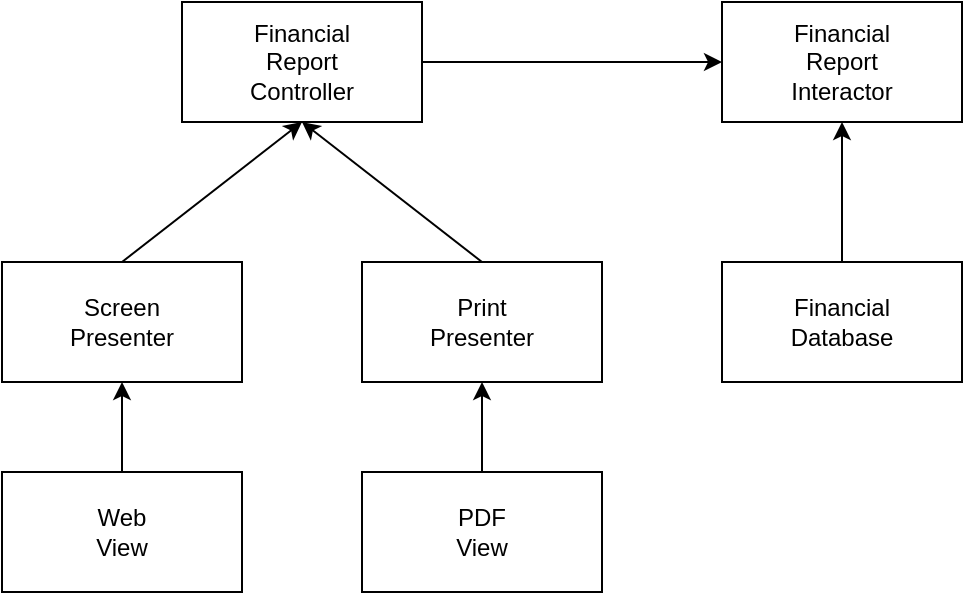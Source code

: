 <mxfile version="21.6.8" type="github">
  <diagram name="Page-1" id="9f46799a-70d6-7492-0946-bef42562c5a5">
    <mxGraphModel dx="1434" dy="765" grid="1" gridSize="10" guides="1" tooltips="1" connect="1" arrows="1" fold="1" page="1" pageScale="1" pageWidth="1100" pageHeight="850" background="none" math="0" shadow="0">
      <root>
        <mxCell id="0" />
        <mxCell id="1" parent="0" />
        <mxCell id="0tFGXDHkNuXsalY9We6P-1" value="Financial&lt;br&gt;Report&lt;br&gt;Controller" style="rounded=0;whiteSpace=wrap;html=1;" vertex="1" parent="1">
          <mxGeometry x="190" y="160" width="120" height="60" as="geometry" />
        </mxCell>
        <mxCell id="0tFGXDHkNuXsalY9We6P-2" value="Financial&lt;br&gt;Report&lt;br&gt;Interactor" style="rounded=0;whiteSpace=wrap;html=1;" vertex="1" parent="1">
          <mxGeometry x="460" y="160" width="120" height="60" as="geometry" />
        </mxCell>
        <mxCell id="0tFGXDHkNuXsalY9We6P-3" value="Financial&lt;br&gt;Database" style="rounded=0;whiteSpace=wrap;html=1;" vertex="1" parent="1">
          <mxGeometry x="460" y="290" width="120" height="60" as="geometry" />
        </mxCell>
        <mxCell id="0tFGXDHkNuXsalY9We6P-4" value="Web&lt;br&gt;View" style="rounded=0;whiteSpace=wrap;html=1;" vertex="1" parent="1">
          <mxGeometry x="100" y="395" width="120" height="60" as="geometry" />
        </mxCell>
        <mxCell id="0tFGXDHkNuXsalY9We6P-5" value="Screen&lt;br&gt;Presenter" style="rounded=0;whiteSpace=wrap;html=1;" vertex="1" parent="1">
          <mxGeometry x="100" y="290" width="120" height="60" as="geometry" />
        </mxCell>
        <mxCell id="0tFGXDHkNuXsalY9We6P-6" value="" style="endArrow=classic;html=1;rounded=0;entryX=0.5;entryY=1;entryDx=0;entryDy=0;exitX=0.5;exitY=0;exitDx=0;exitDy=0;" edge="1" parent="1" source="0tFGXDHkNuXsalY9We6P-4" target="0tFGXDHkNuXsalY9We6P-5">
          <mxGeometry width="50" height="50" relative="1" as="geometry">
            <mxPoint x="160" y="390" as="sourcePoint" />
            <mxPoint x="210" y="345" as="targetPoint" />
          </mxGeometry>
        </mxCell>
        <mxCell id="0tFGXDHkNuXsalY9We6P-7" value="PDF&lt;br&gt;View" style="rounded=0;whiteSpace=wrap;html=1;" vertex="1" parent="1">
          <mxGeometry x="280" y="395" width="120" height="60" as="geometry" />
        </mxCell>
        <mxCell id="0tFGXDHkNuXsalY9We6P-8" value="Print&lt;br&gt;Presenter" style="rounded=0;whiteSpace=wrap;html=1;" vertex="1" parent="1">
          <mxGeometry x="280" y="290" width="120" height="60" as="geometry" />
        </mxCell>
        <mxCell id="0tFGXDHkNuXsalY9We6P-9" value="" style="endArrow=classic;html=1;rounded=0;entryX=0.5;entryY=1;entryDx=0;entryDy=0;exitX=0.5;exitY=0;exitDx=0;exitDy=0;" edge="1" source="0tFGXDHkNuXsalY9We6P-7" target="0tFGXDHkNuXsalY9We6P-8" parent="1">
          <mxGeometry width="50" height="50" relative="1" as="geometry">
            <mxPoint x="340" y="390" as="sourcePoint" />
            <mxPoint x="390" y="345" as="targetPoint" />
          </mxGeometry>
        </mxCell>
        <mxCell id="0tFGXDHkNuXsalY9We6P-10" value="" style="endArrow=classic;html=1;rounded=0;exitX=0.5;exitY=0;exitDx=0;exitDy=0;entryX=0.5;entryY=1;entryDx=0;entryDy=0;" edge="1" parent="1" source="0tFGXDHkNuXsalY9We6P-5" target="0tFGXDHkNuXsalY9We6P-1">
          <mxGeometry width="50" height="50" relative="1" as="geometry">
            <mxPoint x="520" y="440" as="sourcePoint" />
            <mxPoint x="570" y="390" as="targetPoint" />
          </mxGeometry>
        </mxCell>
        <mxCell id="0tFGXDHkNuXsalY9We6P-11" value="" style="endArrow=classic;html=1;rounded=0;exitX=0.5;exitY=0;exitDx=0;exitDy=0;entryX=0.5;entryY=1;entryDx=0;entryDy=0;" edge="1" parent="1" source="0tFGXDHkNuXsalY9We6P-8" target="0tFGXDHkNuXsalY9We6P-1">
          <mxGeometry width="50" height="50" relative="1" as="geometry">
            <mxPoint x="340" y="290" as="sourcePoint" />
            <mxPoint x="440" y="220" as="targetPoint" />
          </mxGeometry>
        </mxCell>
        <mxCell id="0tFGXDHkNuXsalY9We6P-12" value="" style="endArrow=classic;html=1;rounded=0;exitX=1;exitY=0.5;exitDx=0;exitDy=0;entryX=0;entryY=0.5;entryDx=0;entryDy=0;" edge="1" parent="1" source="0tFGXDHkNuXsalY9We6P-1" target="0tFGXDHkNuXsalY9We6P-2">
          <mxGeometry width="50" height="50" relative="1" as="geometry">
            <mxPoint x="520" y="440" as="sourcePoint" />
            <mxPoint x="570" y="390" as="targetPoint" />
          </mxGeometry>
        </mxCell>
        <mxCell id="0tFGXDHkNuXsalY9We6P-13" value="" style="endArrow=classic;html=1;rounded=0;exitX=0.5;exitY=0;exitDx=0;exitDy=0;entryX=0.5;entryY=1;entryDx=0;entryDy=0;" edge="1" parent="1" source="0tFGXDHkNuXsalY9We6P-3" target="0tFGXDHkNuXsalY9We6P-2">
          <mxGeometry width="50" height="50" relative="1" as="geometry">
            <mxPoint x="480" y="440" as="sourcePoint" />
            <mxPoint x="530" y="390" as="targetPoint" />
          </mxGeometry>
        </mxCell>
      </root>
    </mxGraphModel>
  </diagram>
</mxfile>
